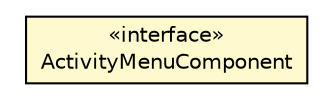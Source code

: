 #!/usr/local/bin/dot
#
# Class diagram 
# Generated by UMLGraph version 5.1 (http://www.umlgraph.org/)
#

digraph G {
	edge [fontname="Helvetica",fontsize=10,labelfontname="Helvetica",labelfontsize=10];
	node [fontname="Helvetica",fontsize=10,shape=plaintext];
	nodesep=0.25;
	ranksep=0.5;
	// org.androidtransfuse.listeners.ActivityMenuComponent
	c12034 [label=<<table title="org.androidtransfuse.listeners.ActivityMenuComponent" border="0" cellborder="1" cellspacing="0" cellpadding="2" port="p" bgcolor="lemonChiffon" href="./ActivityMenuComponent.html">
		<tr><td><table border="0" cellspacing="0" cellpadding="1">
<tr><td align="center" balign="center"> &#171;interface&#187; </td></tr>
<tr><td align="center" balign="center"> ActivityMenuComponent </td></tr>
		</table></td></tr>
		</table>>, fontname="Helvetica", fontcolor="black", fontsize=10.0];
}


